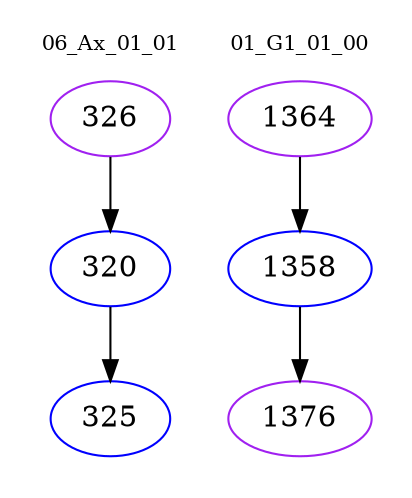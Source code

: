 digraph{
subgraph cluster_0 {
color = white
label = "06_Ax_01_01";
fontsize=10;
T0_326 [label="326", color="purple"]
T0_326 -> T0_320 [color="black"]
T0_320 [label="320", color="blue"]
T0_320 -> T0_325 [color="black"]
T0_325 [label="325", color="blue"]
}
subgraph cluster_1 {
color = white
label = "01_G1_01_00";
fontsize=10;
T1_1364 [label="1364", color="purple"]
T1_1364 -> T1_1358 [color="black"]
T1_1358 [label="1358", color="blue"]
T1_1358 -> T1_1376 [color="black"]
T1_1376 [label="1376", color="purple"]
}
}
